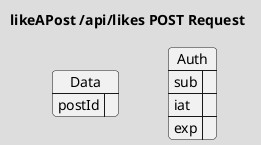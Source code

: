 @startuml likeAPost-Request
!theme toy
title "likeAPost /api/likes POST Request"

json Data {
    "postId": ""
}

json Auth {
    "sub": "",
    "iat": "",
    "exp": ""
}
@enduml
@startuml likeAPost-Response
!theme toy
title "likeAPost /api/likes POST Response"

json Data {
    "likeId": ""
}
@enduml
